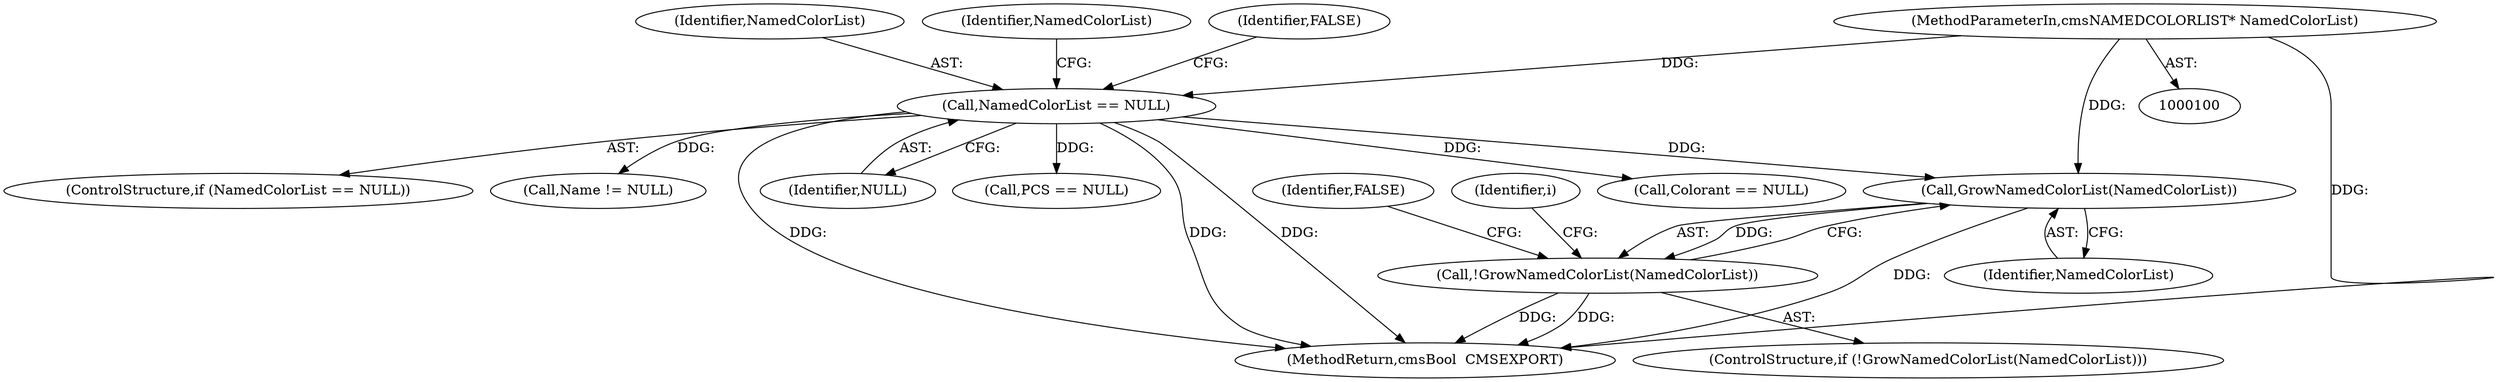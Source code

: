 digraph "0_Little-CMS_91c2db7f2559be504211b283bc3a2c631d6f06d9_1@pointer" {
"1000126" [label="(Call,GrowNamedColorList(NamedColorList))"];
"1000108" [label="(Call,NamedColorList == NULL)"];
"1000101" [label="(MethodParameterIn,cmsNAMEDCOLORLIST* NamedColorList)"];
"1000125" [label="(Call,!GrowNamedColorList(NamedColorList))"];
"1000183" [label="(Call,PCS == NULL)"];
"1000109" [label="(Identifier,NamedColorList)"];
"1000125" [label="(Call,!GrowNamedColorList(NamedColorList))"];
"1000117" [label="(Identifier,NamedColorList)"];
"1000154" [label="(Call,Colorant == NULL)"];
"1000124" [label="(ControlStructure,if (!GrowNamedColorList(NamedColorList)))"];
"1000132" [label="(Identifier,i)"];
"1000107" [label="(ControlStructure,if (NamedColorList == NULL))"];
"1000191" [label="(Call,Name != NULL)"];
"1000112" [label="(Identifier,FALSE)"];
"1000251" [label="(MethodReturn,cmsBool  CMSEXPORT)"];
"1000127" [label="(Identifier,NamedColorList)"];
"1000101" [label="(MethodParameterIn,cmsNAMEDCOLORLIST* NamedColorList)"];
"1000110" [label="(Identifier,NULL)"];
"1000129" [label="(Identifier,FALSE)"];
"1000108" [label="(Call,NamedColorList == NULL)"];
"1000126" [label="(Call,GrowNamedColorList(NamedColorList))"];
"1000126" -> "1000125"  [label="AST: "];
"1000126" -> "1000127"  [label="CFG: "];
"1000127" -> "1000126"  [label="AST: "];
"1000125" -> "1000126"  [label="CFG: "];
"1000126" -> "1000251"  [label="DDG: "];
"1000126" -> "1000125"  [label="DDG: "];
"1000108" -> "1000126"  [label="DDG: "];
"1000101" -> "1000126"  [label="DDG: "];
"1000108" -> "1000107"  [label="AST: "];
"1000108" -> "1000110"  [label="CFG: "];
"1000109" -> "1000108"  [label="AST: "];
"1000110" -> "1000108"  [label="AST: "];
"1000112" -> "1000108"  [label="CFG: "];
"1000117" -> "1000108"  [label="CFG: "];
"1000108" -> "1000251"  [label="DDG: "];
"1000108" -> "1000251"  [label="DDG: "];
"1000108" -> "1000251"  [label="DDG: "];
"1000101" -> "1000108"  [label="DDG: "];
"1000108" -> "1000154"  [label="DDG: "];
"1000108" -> "1000183"  [label="DDG: "];
"1000108" -> "1000191"  [label="DDG: "];
"1000101" -> "1000100"  [label="AST: "];
"1000101" -> "1000251"  [label="DDG: "];
"1000125" -> "1000124"  [label="AST: "];
"1000129" -> "1000125"  [label="CFG: "];
"1000132" -> "1000125"  [label="CFG: "];
"1000125" -> "1000251"  [label="DDG: "];
"1000125" -> "1000251"  [label="DDG: "];
}
